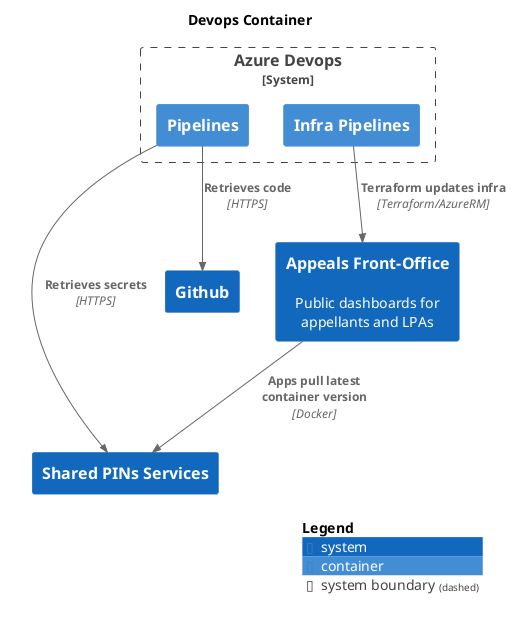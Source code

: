 @startuml
set separator none
title Devops Container

top to bottom direction

!include <C4/C4>
!include <C4/C4_Context>
!include <C4/C4_Container>

System(SharedPINsServices, "Shared PINs Services", $descr="", $tags="", $link="")
System(AppealsFrontOffice, "Appeals Front-Office", $descr="Public dashboards for appellants and LPAs", $tags="", $link="")
System(Github, "Github", $descr="", $tags="", $link="")

System_Boundary("AzureDevops_boundary", "Azure Devops", $tags="") {
  Container(AzureDevops.Pipelines, "Pipelines", $techn="", $descr="", $tags="", $link="")
  Container(AzureDevops.InfraPipelines, "Infra Pipelines", $techn="", $descr="", $tags="", $link="")
}

Rel(AzureDevops.Pipelines, Github, "Retrieves code", $techn="HTTPS", $tags="", $link="")
Rel(AzureDevops.Pipelines, SharedPINsServices, "Retrieves secrets", $techn="HTTPS", $tags="", $link="")
Rel(AppealsFrontOffice, SharedPINsServices, "Apps pull latest container version", $techn="Docker", $tags="", $link="")
Rel(AzureDevops.InfraPipelines, AppealsFrontOffice, "Terraform updates infra", $techn="Terraform/AzureRM", $tags="", $link="")

SHOW_LEGEND(true)
@enduml